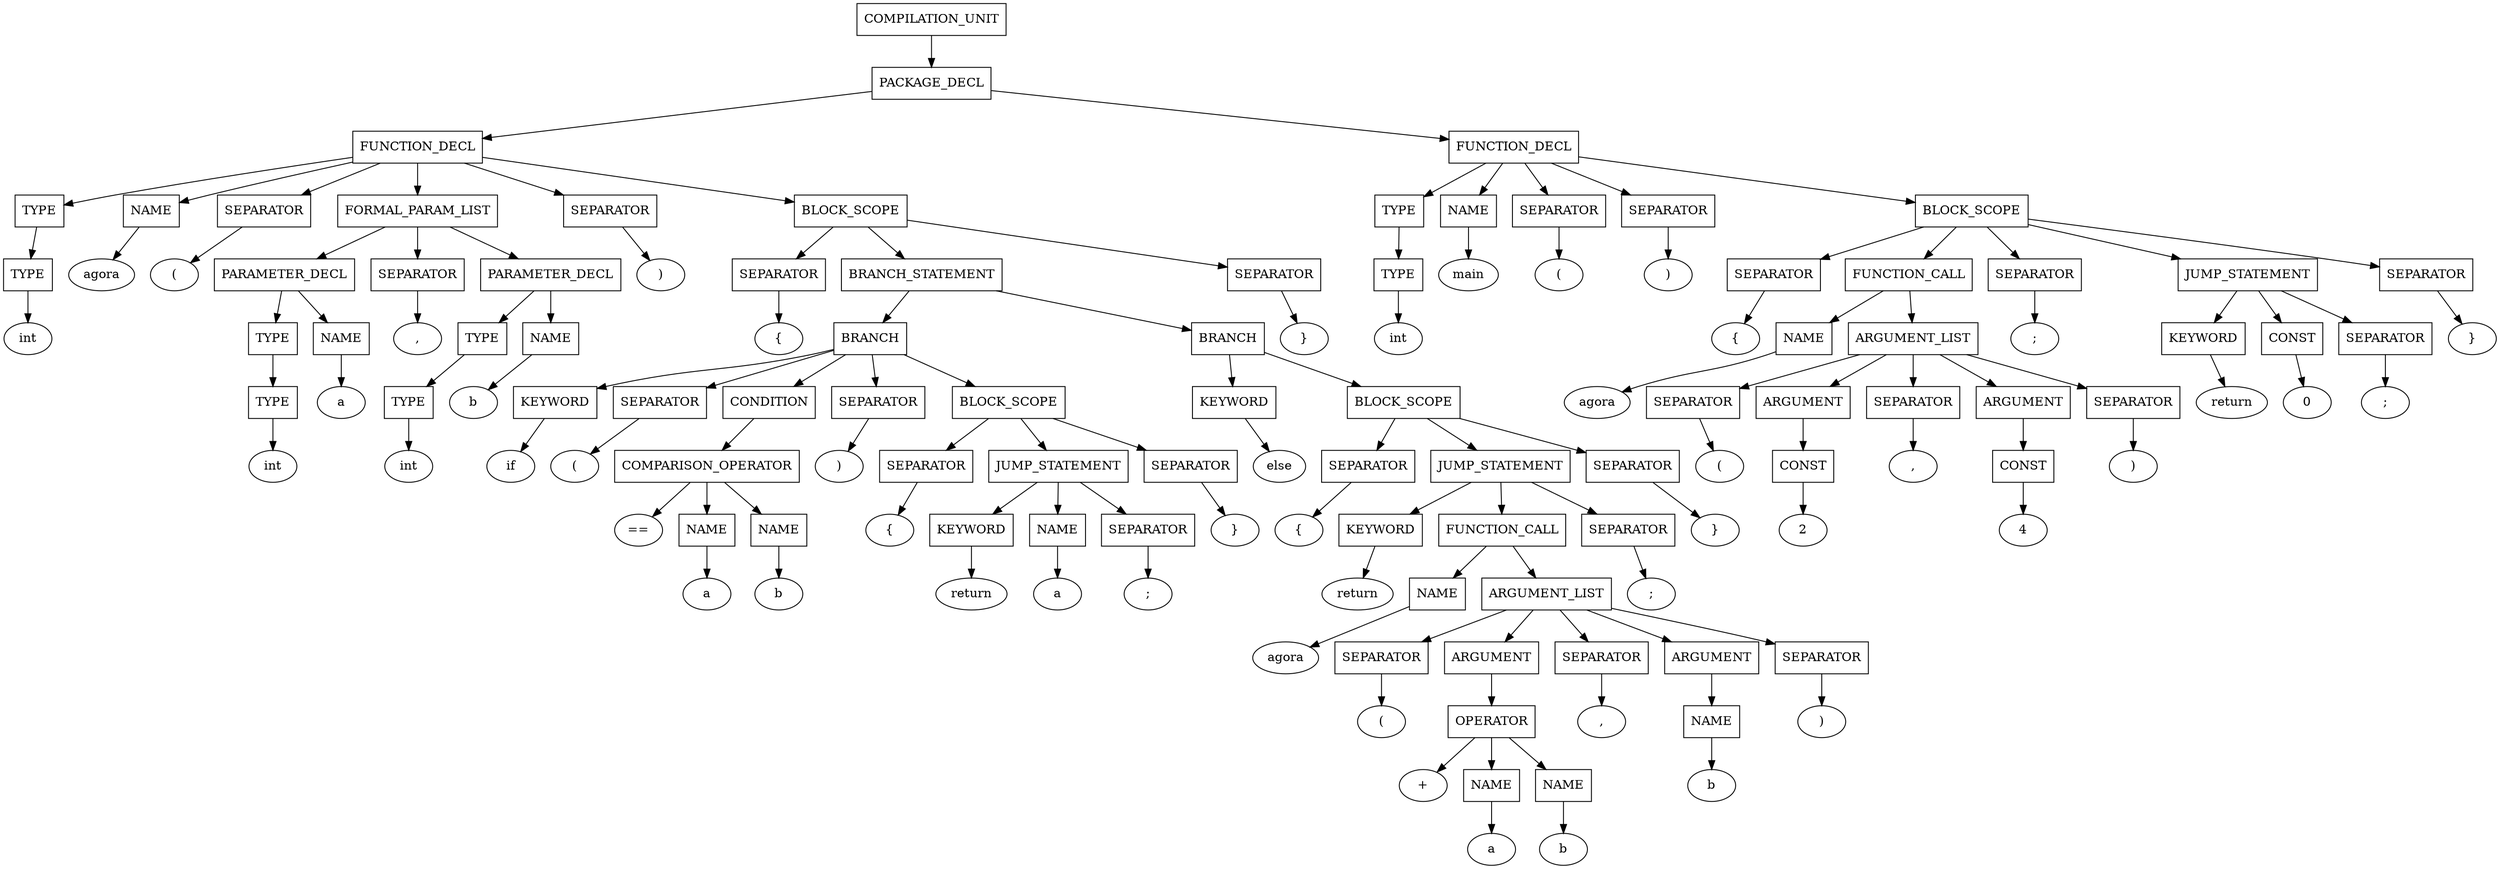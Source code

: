 digraph G {
	splines="TRUE";
	n_0 [label="COMPILATION_UNIT", shape="rectangle"]
	n_0 -> n_1
	n_1 [label="PACKAGE_DECL", shape="rectangle"]
	n_1 -> n_2
	n_2 [label="FUNCTION_DECL", shape="rectangle"]
	n_2 -> n_4
	n_4 [label="TYPE", shape="rectangle"]
	n_4 -> n_15
	n_15 [label="TYPE", shape="rectangle"]
	n_15 -> n_34
	n_34 [label="int", shape="ellipse"]
	n_2 -> n_5
	n_5 [label="NAME", shape="rectangle"]
	n_5 -> n_16
	n_16 [label="agora", shape="ellipse"]
	n_2 -> n_6
	n_6 [label="SEPARATOR", shape="rectangle"]
	n_6 -> n_17
	n_17 [label="(", shape="ellipse"]
	n_2 -> n_7
	n_7 [label="FORMAL_PARAM_LIST", shape="rectangle"]
	n_7 -> n_18
	n_18 [label="PARAMETER_DECL", shape="rectangle"]
	n_18 -> n_35
	n_35 [label="TYPE", shape="rectangle"]
	n_35 -> n_53
	n_53 [label="TYPE", shape="rectangle"]
	n_53 -> n_73
	n_73 [label="int", shape="ellipse"]
	n_18 -> n_36
	n_36 [label="NAME", shape="rectangle"]
	n_36 -> n_54
	n_54 [label="a", shape="ellipse"]
	n_7 -> n_19
	n_19 [label="SEPARATOR", shape="rectangle"]
	n_19 -> n_37
	n_37 [label=",", shape="ellipse"]
	n_7 -> n_20
	n_20 [label="PARAMETER_DECL", shape="rectangle"]
	n_20 -> n_38
	n_38 [label="TYPE", shape="rectangle"]
	n_38 -> n_55
	n_55 [label="TYPE", shape="rectangle"]
	n_55 -> n_74
	n_74 [label="int", shape="ellipse"]
	n_20 -> n_39
	n_39 [label="NAME", shape="rectangle"]
	n_39 -> n_56
	n_56 [label="b", shape="ellipse"]
	n_2 -> n_8
	n_8 [label="SEPARATOR", shape="rectangle"]
	n_8 -> n_21
	n_21 [label=")", shape="ellipse"]
	n_2 -> n_9
	n_9 [label="BLOCK_SCOPE", shape="rectangle"]
	n_9 -> n_22
	n_22 [label="SEPARATOR", shape="rectangle"]
	n_22 -> n_40
	n_40 [label="{", shape="ellipse"]
	n_9 -> n_23
	n_23 [label="BRANCH_STATEMENT", shape="rectangle"]
	n_23 -> n_41
	n_41 [label="BRANCH", shape="rectangle"]
	n_41 -> n_57
	n_57 [label="KEYWORD", shape="rectangle"]
	n_57 -> n_75
	n_75 [label="if", shape="ellipse"]
	n_41 -> n_58
	n_58 [label="SEPARATOR", shape="rectangle"]
	n_58 -> n_76
	n_76 [label="(", shape="ellipse"]
	n_41 -> n_59
	n_59 [label="CONDITION", shape="rectangle"]
	n_59 -> n_77
	n_77 [label="COMPARISON_OPERATOR", shape="rectangle"]
	n_77 -> n_91
	n_91 [label="==", shape="ellipse"]
	n_77 -> n_92
	n_92 [label="NAME", shape="rectangle"]
	n_92 -> n_106
	n_106 [label="a", shape="ellipse"]
	n_77 -> n_93
	n_93 [label="NAME", shape="rectangle"]
	n_93 -> n_107
	n_107 [label="b", shape="ellipse"]
	n_41 -> n_60
	n_60 [label="SEPARATOR", shape="rectangle"]
	n_60 -> n_78
	n_78 [label=")", shape="ellipse"]
	n_41 -> n_61
	n_61 [label="BLOCK_SCOPE", shape="rectangle"]
	n_61 -> n_79
	n_79 [label="SEPARATOR", shape="rectangle"]
	n_79 -> n_94
	n_94 [label="{", shape="ellipse"]
	n_61 -> n_80
	n_80 [label="JUMP_STATEMENT", shape="rectangle"]
	n_80 -> n_95
	n_95 [label="KEYWORD", shape="rectangle"]
	n_95 -> n_108
	n_108 [label="return", shape="ellipse"]
	n_80 -> n_96
	n_96 [label="NAME", shape="rectangle"]
	n_96 -> n_109
	n_109 [label="a", shape="ellipse"]
	n_80 -> n_97
	n_97 [label="SEPARATOR", shape="rectangle"]
	n_97 -> n_110
	n_110 [label=";", shape="ellipse"]
	n_61 -> n_81
	n_81 [label="SEPARATOR", shape="rectangle"]
	n_81 -> n_98
	n_98 [label="}", shape="ellipse"]
	n_23 -> n_42
	n_42 [label="BRANCH", shape="rectangle"]
	n_42 -> n_62
	n_62 [label="KEYWORD", shape="rectangle"]
	n_62 -> n_82
	n_82 [label="else", shape="ellipse"]
	n_42 -> n_63
	n_63 [label="BLOCK_SCOPE", shape="rectangle"]
	n_63 -> n_83
	n_83 [label="SEPARATOR", shape="rectangle"]
	n_83 -> n_99
	n_99 [label="{", shape="ellipse"]
	n_63 -> n_84
	n_84 [label="JUMP_STATEMENT", shape="rectangle"]
	n_84 -> n_100
	n_100 [label="KEYWORD", shape="rectangle"]
	n_100 -> n_111
	n_111 [label="return", shape="ellipse"]
	n_84 -> n_101
	n_101 [label="FUNCTION_CALL", shape="rectangle"]
	n_101 -> n_112
	n_112 [label="NAME", shape="rectangle"]
	n_112 -> n_115
	n_115 [label="agora", shape="ellipse"]
	n_101 -> n_113
	n_113 [label="ARGUMENT_LIST", shape="rectangle"]
	n_113 -> n_116
	n_116 [label="SEPARATOR", shape="rectangle"]
	n_116 -> n_121
	n_121 [label="(", shape="ellipse"]
	n_113 -> n_117
	n_117 [label="ARGUMENT", shape="rectangle"]
	n_117 -> n_122
	n_122 [label="OPERATOR", shape="rectangle"]
	n_122 -> n_126
	n_126 [label="+", shape="ellipse"]
	n_122 -> n_127
	n_127 [label="NAME", shape="rectangle"]
	n_127 -> n_130
	n_130 [label="a", shape="ellipse"]
	n_122 -> n_128
	n_128 [label="NAME", shape="rectangle"]
	n_128 -> n_131
	n_131 [label="b", shape="ellipse"]
	n_113 -> n_118
	n_118 [label="SEPARATOR", shape="rectangle"]
	n_118 -> n_123
	n_123 [label=",", shape="ellipse"]
	n_113 -> n_119
	n_119 [label="ARGUMENT", shape="rectangle"]
	n_119 -> n_124
	n_124 [label="NAME", shape="rectangle"]
	n_124 -> n_129
	n_129 [label="b", shape="ellipse"]
	n_113 -> n_120
	n_120 [label="SEPARATOR", shape="rectangle"]
	n_120 -> n_125
	n_125 [label=")", shape="ellipse"]
	n_84 -> n_102
	n_102 [label="SEPARATOR", shape="rectangle"]
	n_102 -> n_114
	n_114 [label=";", shape="ellipse"]
	n_63 -> n_85
	n_85 [label="SEPARATOR", shape="rectangle"]
	n_85 -> n_103
	n_103 [label="}", shape="ellipse"]
	n_9 -> n_24
	n_24 [label="SEPARATOR", shape="rectangle"]
	n_24 -> n_43
	n_43 [label="}", shape="ellipse"]
	n_1 -> n_3
	n_3 [label="FUNCTION_DECL", shape="rectangle"]
	n_3 -> n_10
	n_10 [label="TYPE", shape="rectangle"]
	n_10 -> n_25
	n_25 [label="TYPE", shape="rectangle"]
	n_25 -> n_44
	n_44 [label="int", shape="ellipse"]
	n_3 -> n_11
	n_11 [label="NAME", shape="rectangle"]
	n_11 -> n_26
	n_26 [label="main", shape="ellipse"]
	n_3 -> n_12
	n_12 [label="SEPARATOR", shape="rectangle"]
	n_12 -> n_27
	n_27 [label="(", shape="ellipse"]
	n_3 -> n_13
	n_13 [label="SEPARATOR", shape="rectangle"]
	n_13 -> n_28
	n_28 [label=")", shape="ellipse"]
	n_3 -> n_14
	n_14 [label="BLOCK_SCOPE", shape="rectangle"]
	n_14 -> n_29
	n_29 [label="SEPARATOR", shape="rectangle"]
	n_29 -> n_45
	n_45 [label="{", shape="ellipse"]
	n_14 -> n_30
	n_30 [label="FUNCTION_CALL", shape="rectangle"]
	n_30 -> n_46
	n_46 [label="NAME", shape="rectangle"]
	n_46 -> n_64
	n_64 [label="agora", shape="ellipse"]
	n_30 -> n_47
	n_47 [label="ARGUMENT_LIST", shape="rectangle"]
	n_47 -> n_65
	n_65 [label="SEPARATOR", shape="rectangle"]
	n_65 -> n_86
	n_86 [label="(", shape="ellipse"]
	n_47 -> n_66
	n_66 [label="ARGUMENT", shape="rectangle"]
	n_66 -> n_87
	n_87 [label="CONST", shape="rectangle"]
	n_87 -> n_104
	n_104 [label="2", shape="ellipse"]
	n_47 -> n_67
	n_67 [label="SEPARATOR", shape="rectangle"]
	n_67 -> n_88
	n_88 [label=",", shape="ellipse"]
	n_47 -> n_68
	n_68 [label="ARGUMENT", shape="rectangle"]
	n_68 -> n_89
	n_89 [label="CONST", shape="rectangle"]
	n_89 -> n_105
	n_105 [label="4", shape="ellipse"]
	n_47 -> n_69
	n_69 [label="SEPARATOR", shape="rectangle"]
	n_69 -> n_90
	n_90 [label=")", shape="ellipse"]
	n_14 -> n_31
	n_31 [label="SEPARATOR", shape="rectangle"]
	n_31 -> n_48
	n_48 [label=";", shape="ellipse"]
	n_14 -> n_32
	n_32 [label="JUMP_STATEMENT", shape="rectangle"]
	n_32 -> n_49
	n_49 [label="KEYWORD", shape="rectangle"]
	n_49 -> n_70
	n_70 [label="return", shape="ellipse"]
	n_32 -> n_50
	n_50 [label="CONST", shape="rectangle"]
	n_50 -> n_71
	n_71 [label="0", shape="ellipse"]
	n_32 -> n_51
	n_51 [label="SEPARATOR", shape="rectangle"]
	n_51 -> n_72
	n_72 [label=";", shape="ellipse"]
	n_14 -> n_33
	n_33 [label="SEPARATOR", shape="rectangle"]
	n_33 -> n_52
	n_52 [label="}", shape="ellipse"]
}
